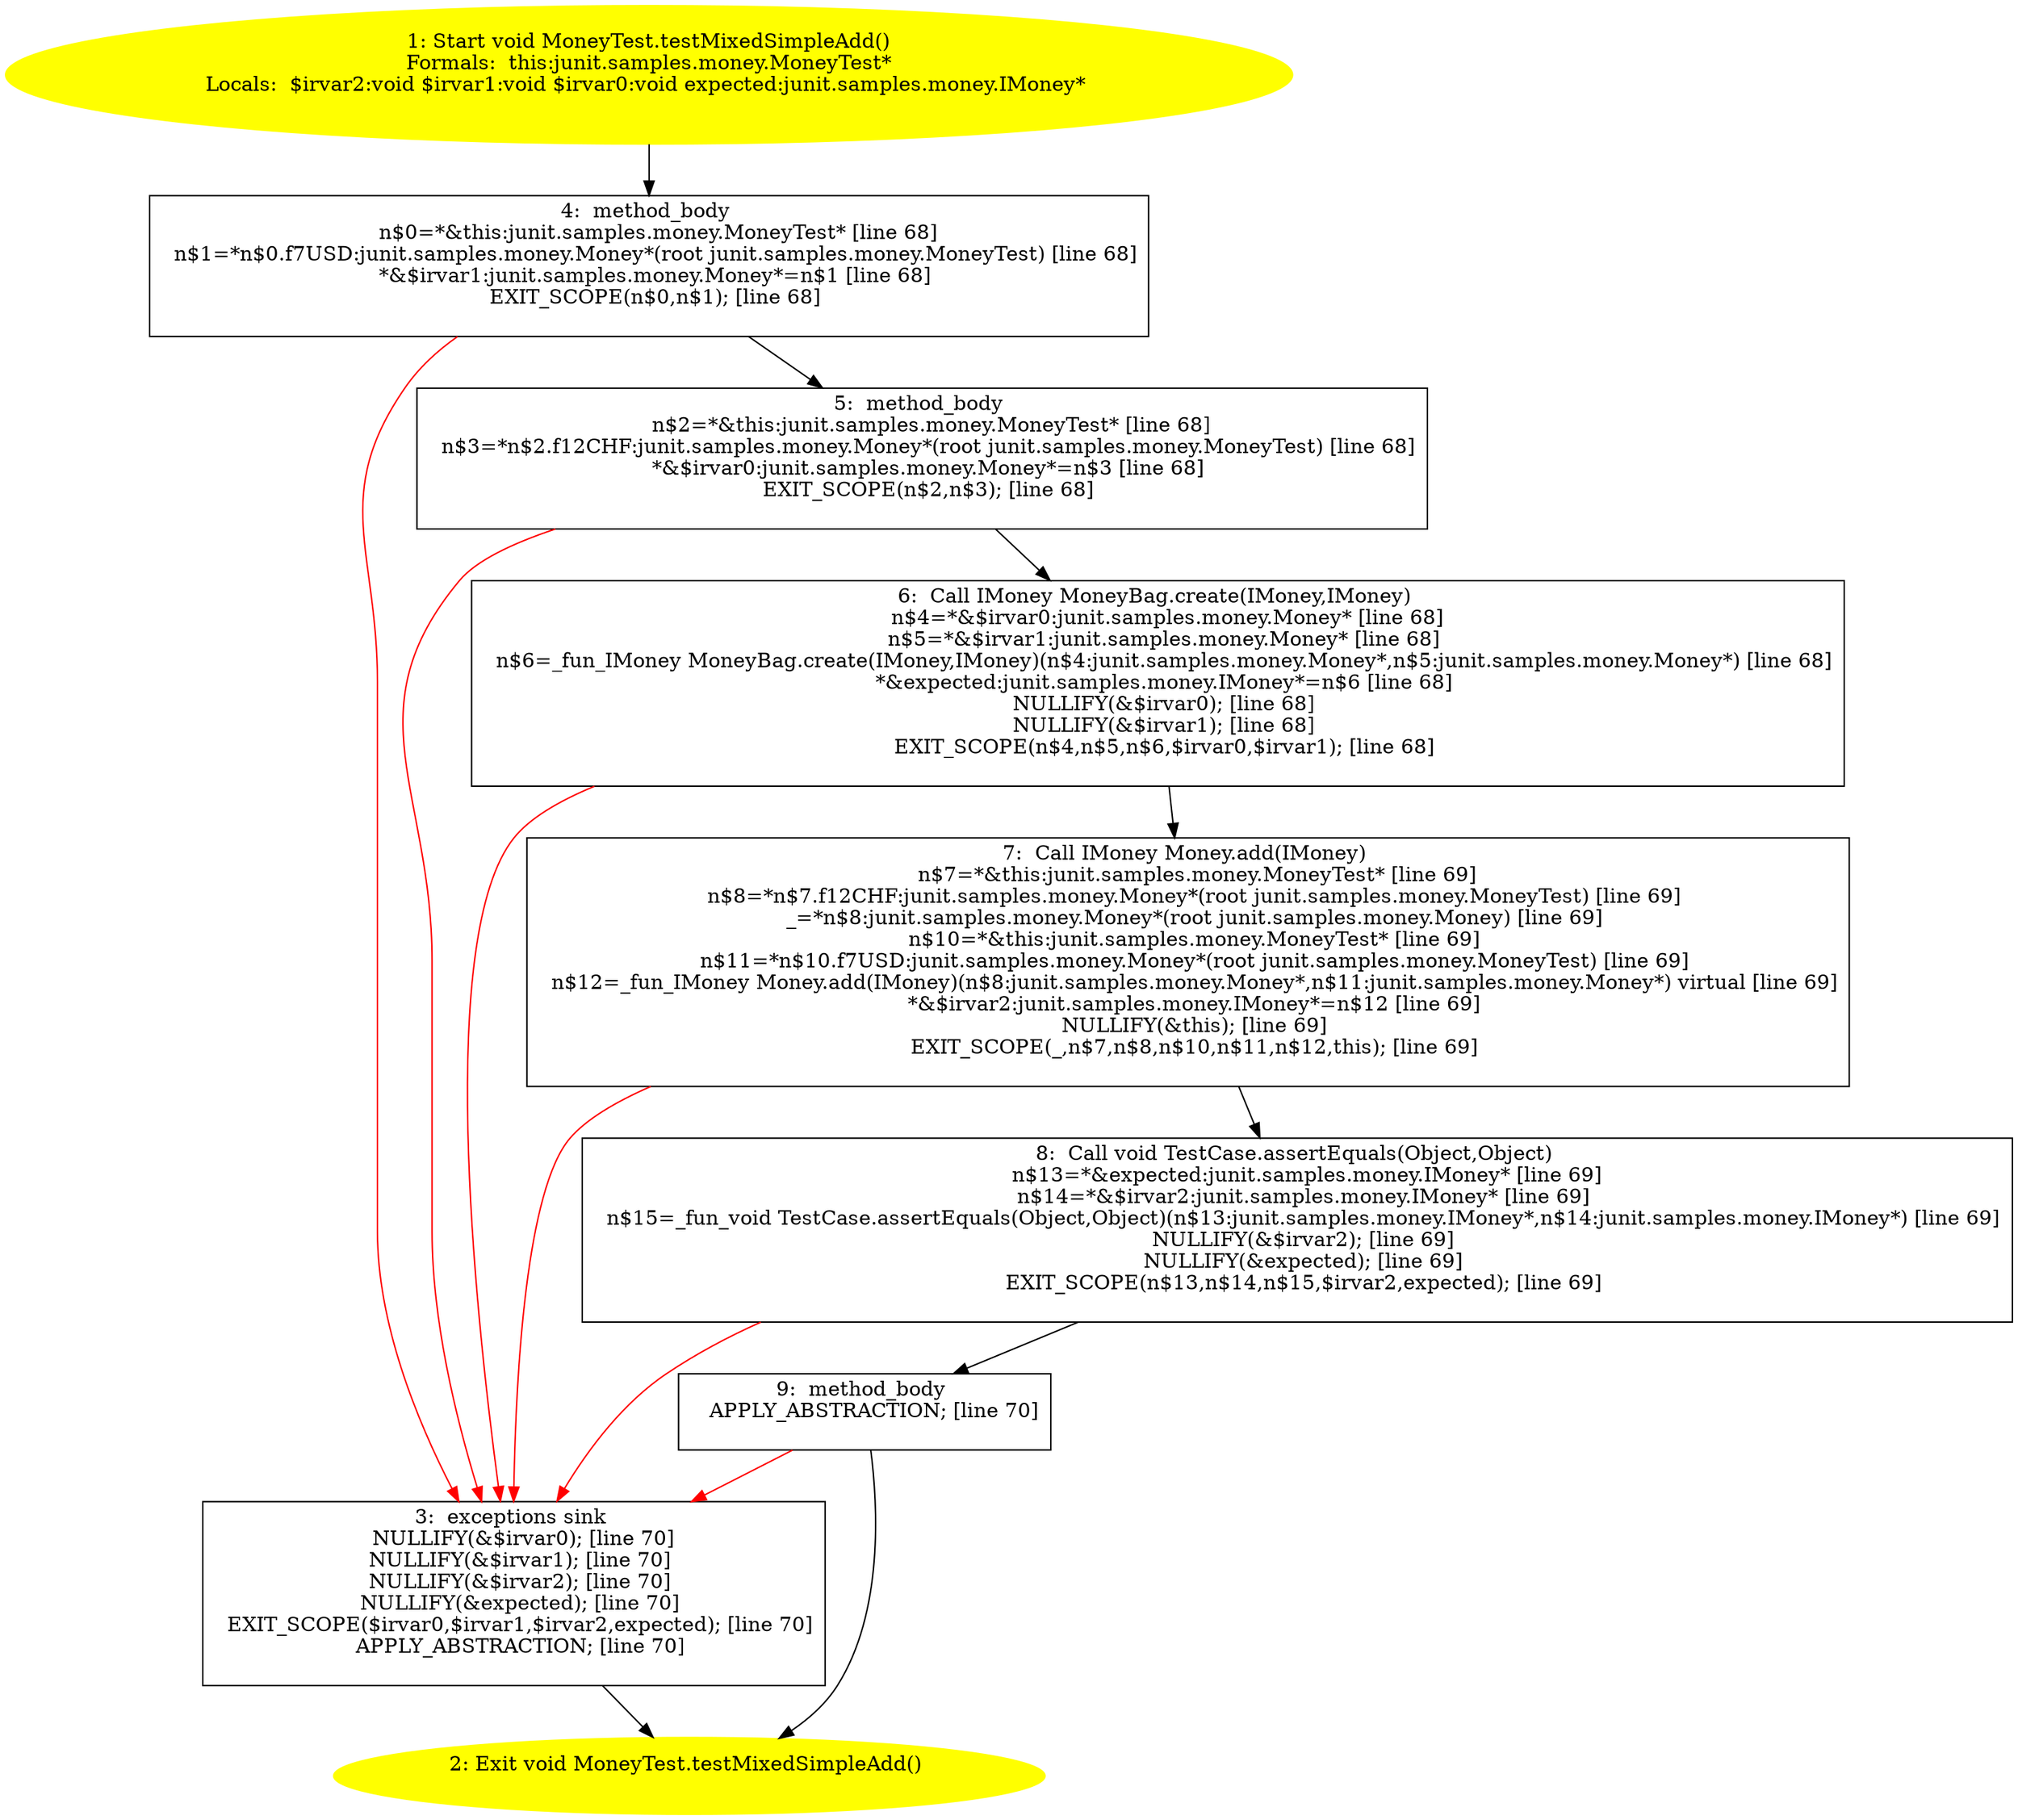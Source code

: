 /* @generated */
digraph cfg {
"junit.samples.money.MoneyTest.testMixedSimpleAdd():void.c99eaaf303bac2da12e873312ed52bcd_1" [label="1: Start void MoneyTest.testMixedSimpleAdd()\nFormals:  this:junit.samples.money.MoneyTest*\nLocals:  $irvar2:void $irvar1:void $irvar0:void expected:junit.samples.money.IMoney* \n  " color=yellow style=filled]
	

	 "junit.samples.money.MoneyTest.testMixedSimpleAdd():void.c99eaaf303bac2da12e873312ed52bcd_1" -> "junit.samples.money.MoneyTest.testMixedSimpleAdd():void.c99eaaf303bac2da12e873312ed52bcd_4" ;
"junit.samples.money.MoneyTest.testMixedSimpleAdd():void.c99eaaf303bac2da12e873312ed52bcd_2" [label="2: Exit void MoneyTest.testMixedSimpleAdd() \n  " color=yellow style=filled]
	

"junit.samples.money.MoneyTest.testMixedSimpleAdd():void.c99eaaf303bac2da12e873312ed52bcd_3" [label="3:  exceptions sink \n   NULLIFY(&$irvar0); [line 70]\n  NULLIFY(&$irvar1); [line 70]\n  NULLIFY(&$irvar2); [line 70]\n  NULLIFY(&expected); [line 70]\n  EXIT_SCOPE($irvar0,$irvar1,$irvar2,expected); [line 70]\n  APPLY_ABSTRACTION; [line 70]\n " shape="box"]
	

	 "junit.samples.money.MoneyTest.testMixedSimpleAdd():void.c99eaaf303bac2da12e873312ed52bcd_3" -> "junit.samples.money.MoneyTest.testMixedSimpleAdd():void.c99eaaf303bac2da12e873312ed52bcd_2" ;
"junit.samples.money.MoneyTest.testMixedSimpleAdd():void.c99eaaf303bac2da12e873312ed52bcd_4" [label="4:  method_body \n   n$0=*&this:junit.samples.money.MoneyTest* [line 68]\n  n$1=*n$0.f7USD:junit.samples.money.Money*(root junit.samples.money.MoneyTest) [line 68]\n  *&$irvar1:junit.samples.money.Money*=n$1 [line 68]\n  EXIT_SCOPE(n$0,n$1); [line 68]\n " shape="box"]
	

	 "junit.samples.money.MoneyTest.testMixedSimpleAdd():void.c99eaaf303bac2da12e873312ed52bcd_4" -> "junit.samples.money.MoneyTest.testMixedSimpleAdd():void.c99eaaf303bac2da12e873312ed52bcd_5" ;
	 "junit.samples.money.MoneyTest.testMixedSimpleAdd():void.c99eaaf303bac2da12e873312ed52bcd_4" -> "junit.samples.money.MoneyTest.testMixedSimpleAdd():void.c99eaaf303bac2da12e873312ed52bcd_3" [color="red" ];
"junit.samples.money.MoneyTest.testMixedSimpleAdd():void.c99eaaf303bac2da12e873312ed52bcd_5" [label="5:  method_body \n   n$2=*&this:junit.samples.money.MoneyTest* [line 68]\n  n$3=*n$2.f12CHF:junit.samples.money.Money*(root junit.samples.money.MoneyTest) [line 68]\n  *&$irvar0:junit.samples.money.Money*=n$3 [line 68]\n  EXIT_SCOPE(n$2,n$3); [line 68]\n " shape="box"]
	

	 "junit.samples.money.MoneyTest.testMixedSimpleAdd():void.c99eaaf303bac2da12e873312ed52bcd_5" -> "junit.samples.money.MoneyTest.testMixedSimpleAdd():void.c99eaaf303bac2da12e873312ed52bcd_6" ;
	 "junit.samples.money.MoneyTest.testMixedSimpleAdd():void.c99eaaf303bac2da12e873312ed52bcd_5" -> "junit.samples.money.MoneyTest.testMixedSimpleAdd():void.c99eaaf303bac2da12e873312ed52bcd_3" [color="red" ];
"junit.samples.money.MoneyTest.testMixedSimpleAdd():void.c99eaaf303bac2da12e873312ed52bcd_6" [label="6:  Call IMoney MoneyBag.create(IMoney,IMoney) \n   n$4=*&$irvar0:junit.samples.money.Money* [line 68]\n  n$5=*&$irvar1:junit.samples.money.Money* [line 68]\n  n$6=_fun_IMoney MoneyBag.create(IMoney,IMoney)(n$4:junit.samples.money.Money*,n$5:junit.samples.money.Money*) [line 68]\n  *&expected:junit.samples.money.IMoney*=n$6 [line 68]\n  NULLIFY(&$irvar0); [line 68]\n  NULLIFY(&$irvar1); [line 68]\n  EXIT_SCOPE(n$4,n$5,n$6,$irvar0,$irvar1); [line 68]\n " shape="box"]
	

	 "junit.samples.money.MoneyTest.testMixedSimpleAdd():void.c99eaaf303bac2da12e873312ed52bcd_6" -> "junit.samples.money.MoneyTest.testMixedSimpleAdd():void.c99eaaf303bac2da12e873312ed52bcd_7" ;
	 "junit.samples.money.MoneyTest.testMixedSimpleAdd():void.c99eaaf303bac2da12e873312ed52bcd_6" -> "junit.samples.money.MoneyTest.testMixedSimpleAdd():void.c99eaaf303bac2da12e873312ed52bcd_3" [color="red" ];
"junit.samples.money.MoneyTest.testMixedSimpleAdd():void.c99eaaf303bac2da12e873312ed52bcd_7" [label="7:  Call IMoney Money.add(IMoney) \n   n$7=*&this:junit.samples.money.MoneyTest* [line 69]\n  n$8=*n$7.f12CHF:junit.samples.money.Money*(root junit.samples.money.MoneyTest) [line 69]\n  _=*n$8:junit.samples.money.Money*(root junit.samples.money.Money) [line 69]\n  n$10=*&this:junit.samples.money.MoneyTest* [line 69]\n  n$11=*n$10.f7USD:junit.samples.money.Money*(root junit.samples.money.MoneyTest) [line 69]\n  n$12=_fun_IMoney Money.add(IMoney)(n$8:junit.samples.money.Money*,n$11:junit.samples.money.Money*) virtual [line 69]\n  *&$irvar2:junit.samples.money.IMoney*=n$12 [line 69]\n  NULLIFY(&this); [line 69]\n  EXIT_SCOPE(_,n$7,n$8,n$10,n$11,n$12,this); [line 69]\n " shape="box"]
	

	 "junit.samples.money.MoneyTest.testMixedSimpleAdd():void.c99eaaf303bac2da12e873312ed52bcd_7" -> "junit.samples.money.MoneyTest.testMixedSimpleAdd():void.c99eaaf303bac2da12e873312ed52bcd_8" ;
	 "junit.samples.money.MoneyTest.testMixedSimpleAdd():void.c99eaaf303bac2da12e873312ed52bcd_7" -> "junit.samples.money.MoneyTest.testMixedSimpleAdd():void.c99eaaf303bac2da12e873312ed52bcd_3" [color="red" ];
"junit.samples.money.MoneyTest.testMixedSimpleAdd():void.c99eaaf303bac2da12e873312ed52bcd_8" [label="8:  Call void TestCase.assertEquals(Object,Object) \n   n$13=*&expected:junit.samples.money.IMoney* [line 69]\n  n$14=*&$irvar2:junit.samples.money.IMoney* [line 69]\n  n$15=_fun_void TestCase.assertEquals(Object,Object)(n$13:junit.samples.money.IMoney*,n$14:junit.samples.money.IMoney*) [line 69]\n  NULLIFY(&$irvar2); [line 69]\n  NULLIFY(&expected); [line 69]\n  EXIT_SCOPE(n$13,n$14,n$15,$irvar2,expected); [line 69]\n " shape="box"]
	

	 "junit.samples.money.MoneyTest.testMixedSimpleAdd():void.c99eaaf303bac2da12e873312ed52bcd_8" -> "junit.samples.money.MoneyTest.testMixedSimpleAdd():void.c99eaaf303bac2da12e873312ed52bcd_9" ;
	 "junit.samples.money.MoneyTest.testMixedSimpleAdd():void.c99eaaf303bac2da12e873312ed52bcd_8" -> "junit.samples.money.MoneyTest.testMixedSimpleAdd():void.c99eaaf303bac2da12e873312ed52bcd_3" [color="red" ];
"junit.samples.money.MoneyTest.testMixedSimpleAdd():void.c99eaaf303bac2da12e873312ed52bcd_9" [label="9:  method_body \n   APPLY_ABSTRACTION; [line 70]\n " shape="box"]
	

	 "junit.samples.money.MoneyTest.testMixedSimpleAdd():void.c99eaaf303bac2da12e873312ed52bcd_9" -> "junit.samples.money.MoneyTest.testMixedSimpleAdd():void.c99eaaf303bac2da12e873312ed52bcd_2" ;
	 "junit.samples.money.MoneyTest.testMixedSimpleAdd():void.c99eaaf303bac2da12e873312ed52bcd_9" -> "junit.samples.money.MoneyTest.testMixedSimpleAdd():void.c99eaaf303bac2da12e873312ed52bcd_3" [color="red" ];
}
